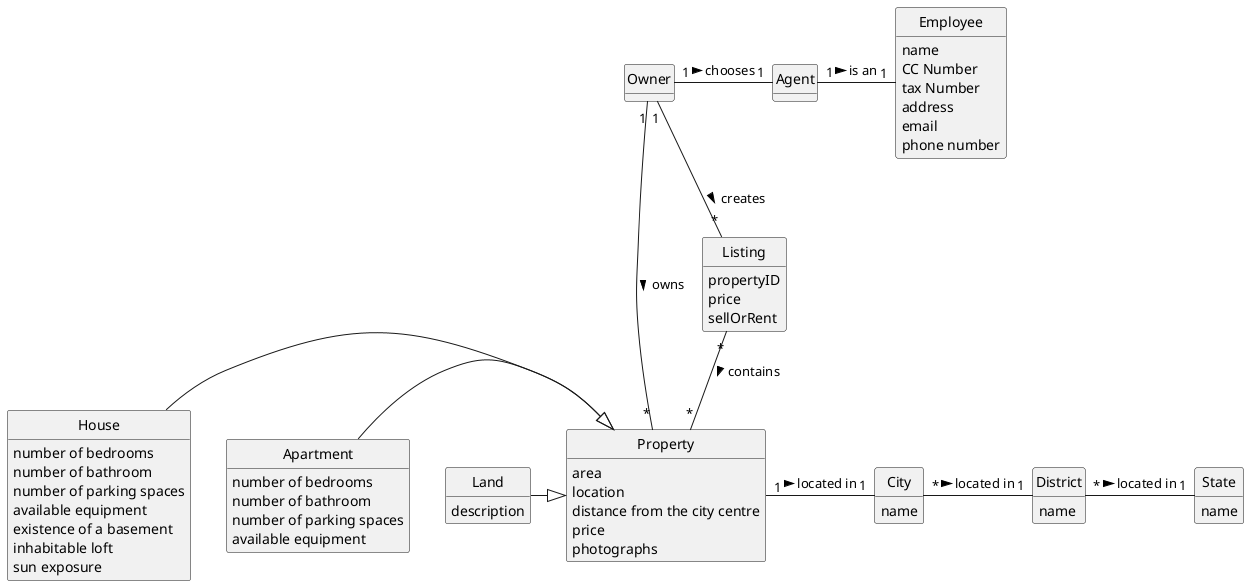 @startuml
skinparam monochrome true
skinparam packageStyle rectangle
skinparam shadowing false

'left to right direction

skinparam classAttributeIconSize 0

hide circle
hide methods

'title Domain Model

'class Platform {
'  -description
'}

class Owner {
}
class Agent{

}
class Employee{
    name
    CC Number
    tax Number
    address
    email
    phone number
}
class Listing{
    propertyID
    price
    sellOrRent

}
class Property {
     area
     location
     distance from the city centre
     price
     photographs
}
class House {
     number of bedrooms
     number of bathroom
     number of parking spaces
     available equipment
     existence of a basement
     inhabitable loft
     sun exposure
}

class Apartment {
     number of bedrooms
     number of bathroom
     number of parking spaces
     available equipment
}
class Land {
     description
}

class City{
    name
}
class District{
    name
}
class State{
    name
}



Listing "*" -- "*" Property: contains >
Owner "1" -- "*" Listing: creates >
Owner "1" -- "*" Property: owns >
House -|> Property
Apartment -|> Property
Land -|> Property
Property "1" - "1" City: located in >
City "*" - "1" District: located in >
District "*" - "1" State: located in >
Owner "1" - "1" Agent: chooses >
Agent "1" - "1" Employee: is an >






@enduml